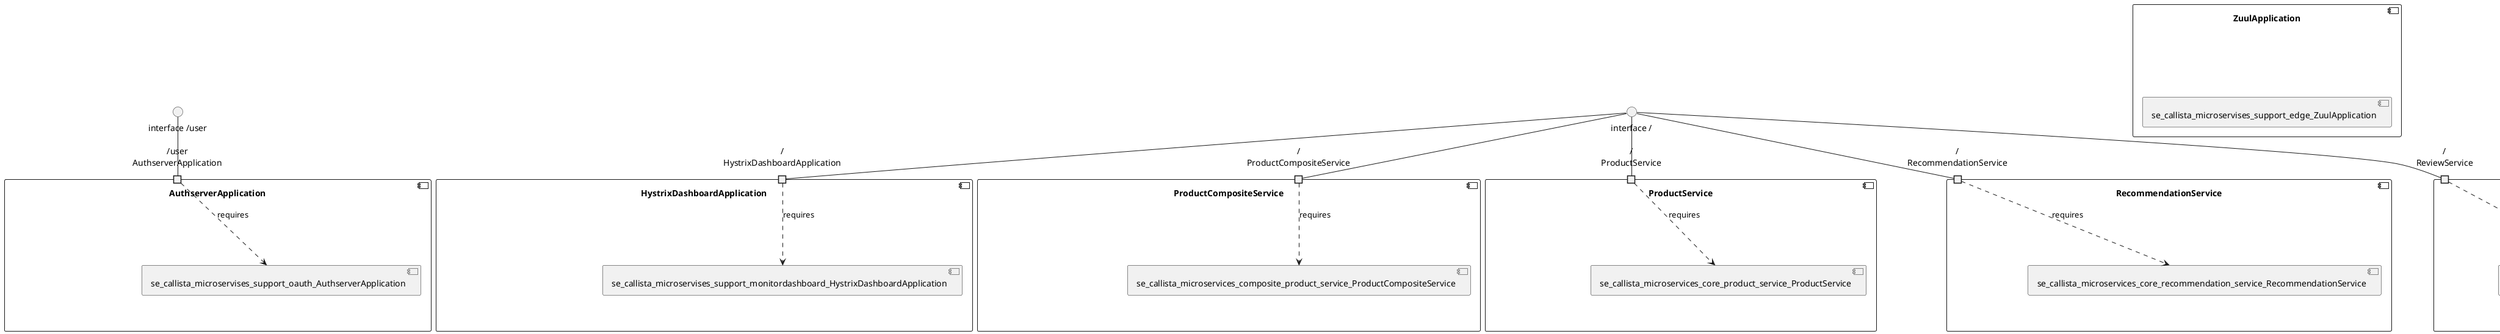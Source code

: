@startuml
skinparam fixCircleLabelOverlapping true
component "AuthserverApplication\n\n\n\n\n\n" {
[se_callista_microservises_support_oauth_AuthserverApplication]
portin "/user\nAuthserverApplication"
"/user\nAuthserverApplication"..>[se_callista_microservises_support_oauth_AuthserverApplication] : requires
}
"interface /user"--"/user\nAuthserverApplication"
component "HystrixDashboardApplication\n\n\n\n\n\n" {
[se_callista_microservises_support_monitordashboard_HystrixDashboardApplication]
portin "/\nHystrixDashboardApplication"
"/\nHystrixDashboardApplication"..>[se_callista_microservises_support_monitordashboard_HystrixDashboardApplication] : requires
}
"interface /"--"/\nHystrixDashboardApplication"
component "ProductCompositeService\n\n\n\n\n\n" {
[se_callista_microservices_composite_product_service_ProductCompositeService]
portin "/\nProductCompositeService"
"/\nProductCompositeService"..>[se_callista_microservices_composite_product_service_ProductCompositeService] : requires
}
"interface /"--"/\nProductCompositeService"
component "ProductService\n\n\n\n\n\n" {
[se_callista_microservices_core_product_service_ProductService]
portin "/\nProductService"
"/\nProductService"..>[se_callista_microservices_core_product_service_ProductService] : requires
}
"interface /"--"/\nProductService"
component "RecommendationService\n\n\n\n\n\n" {
[se_callista_microservices_core_recommendation_service_RecommendationService]
portin "/\nRecommendationService"
"/\nRecommendationService"..>[se_callista_microservices_core_recommendation_service_RecommendationService] : requires
}
"interface /"--"/\nRecommendationService"
component "ReviewService\n\n\n\n\n\n" {
[se_callista_microservices_core_review_service_ReviewService]
portin "/\nReviewService"
"/\nReviewService"..>[se_callista_microservices_core_review_service_ReviewService] : requires
}
"interface /"--"/\nReviewService"
component "ZuulApplication\n\n\n\n\n\n" {
[se_callista_microservises_support_edge_ZuulApplication]
}

@enduml
